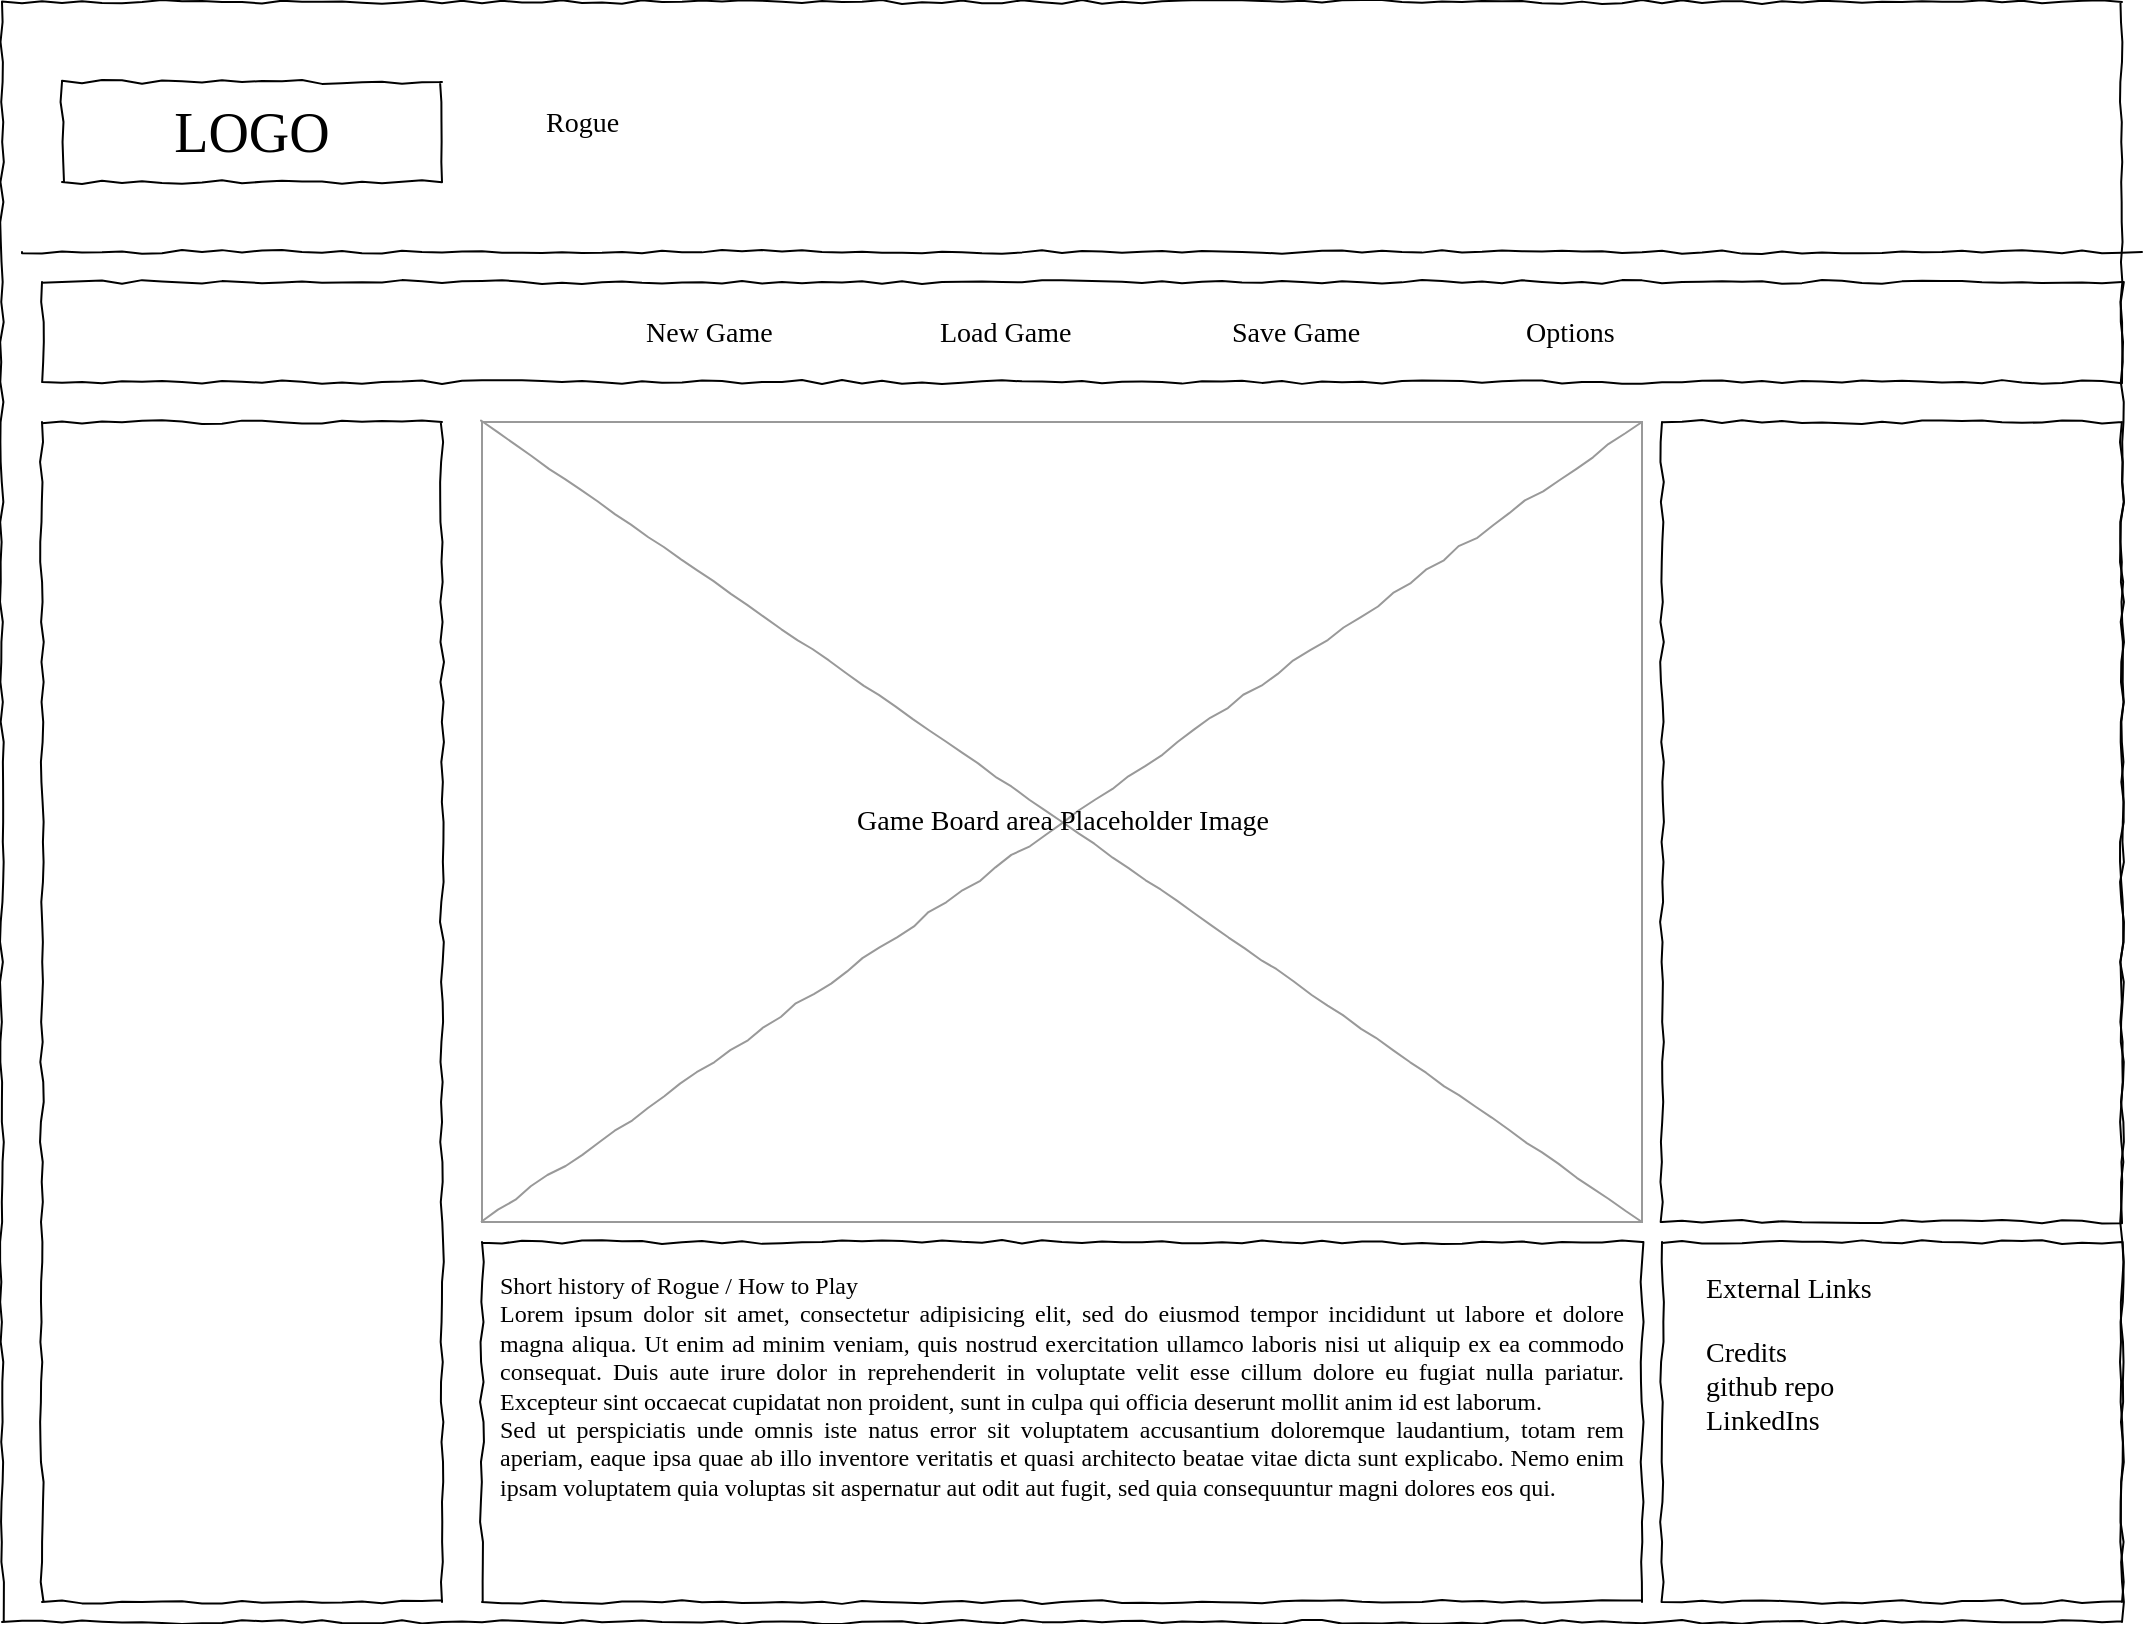 <mxfile version="20.5.1" type="github" pages="5">
  <diagram name="Starting Page" id="03018318-947c-dd8e-b7a3-06fadd420f32">
    <mxGraphModel dx="1421" dy="1001" grid="1" gridSize="10" guides="1" tooltips="1" connect="1" arrows="1" fold="1" page="1" pageScale="1" pageWidth="1100" pageHeight="850" background="none" math="0" shadow="0">
      <root>
        <mxCell id="0" />
        <mxCell id="1" parent="0" />
        <mxCell id="677b7b8949515195-1" value="" style="whiteSpace=wrap;html=1;rounded=0;shadow=0;labelBackgroundColor=none;strokeColor=#000000;strokeWidth=1;fillColor=none;fontFamily=Verdana;fontSize=12;fontColor=#000000;align=center;comic=1;" parent="1" vertex="1">
          <mxGeometry x="10" y="20" width="1060" height="810" as="geometry" />
        </mxCell>
        <mxCell id="677b7b8949515195-2" value="LOGO" style="whiteSpace=wrap;html=1;rounded=0;shadow=0;labelBackgroundColor=none;strokeWidth=1;fontFamily=Verdana;fontSize=28;align=center;comic=1;" parent="1" vertex="1">
          <mxGeometry x="40" y="60" width="190" height="50" as="geometry" />
        </mxCell>
        <mxCell id="677b7b8949515195-8" value="" style="whiteSpace=wrap;html=1;rounded=0;shadow=0;labelBackgroundColor=none;strokeWidth=1;fillColor=none;fontFamily=Verdana;fontSize=12;align=center;comic=1;" parent="1" vertex="1">
          <mxGeometry x="30" y="230" width="200" height="590" as="geometry" />
        </mxCell>
        <mxCell id="677b7b8949515195-9" value="" style="line;strokeWidth=1;html=1;rounded=0;shadow=0;labelBackgroundColor=none;fillColor=none;fontFamily=Verdana;fontSize=14;fontColor=#000000;align=center;comic=1;" parent="1" vertex="1">
          <mxGeometry x="20" y="140" width="1060" height="10" as="geometry" />
        </mxCell>
        <mxCell id="677b7b8949515195-10" value="" style="whiteSpace=wrap;html=1;rounded=0;shadow=0;labelBackgroundColor=none;strokeWidth=1;fillColor=none;fontFamily=Verdana;fontSize=12;align=center;comic=1;" parent="1" vertex="1">
          <mxGeometry x="30" y="160" width="1040" height="50" as="geometry" />
        </mxCell>
        <mxCell id="677b7b8949515195-11" value="New Game" style="text;html=1;points=[];align=left;verticalAlign=top;spacingTop=-4;fontSize=14;fontFamily=Verdana" parent="1" vertex="1">
          <mxGeometry x="330" y="175" width="60" height="20" as="geometry" />
        </mxCell>
        <mxCell id="677b7b8949515195-12" value="Load Game" style="text;html=1;points=[];align=left;verticalAlign=top;spacingTop=-4;fontSize=14;fontFamily=Verdana" parent="1" vertex="1">
          <mxGeometry x="477" y="175" width="60" height="20" as="geometry" />
        </mxCell>
        <mxCell id="677b7b8949515195-13" value="Save Game" style="text;html=1;points=[];align=left;verticalAlign=top;spacingTop=-4;fontSize=14;fontFamily=Verdana" parent="1" vertex="1">
          <mxGeometry x="623" y="175" width="60" height="20" as="geometry" />
        </mxCell>
        <mxCell id="677b7b8949515195-14" value="Options" style="text;html=1;points=[];align=left;verticalAlign=top;spacingTop=-4;fontSize=14;fontFamily=Verdana" parent="1" vertex="1">
          <mxGeometry x="770" y="175" width="60" height="20" as="geometry" />
        </mxCell>
        <mxCell id="677b7b8949515195-15" value="&lt;div style=&quot;text-align: justify&quot;&gt;&lt;span&gt;Short history of Rogue / How to Play&lt;br&gt;Lorem ipsum dolor sit amet, consectetur adipisicing elit, sed do eiusmod tempor incididunt ut labore et dolore magna aliqua. Ut enim ad minim veniam, quis nostrud exercitation ullamco laboris nisi ut aliquip ex ea commodo consequat. Duis aute irure dolor in reprehenderit in voluptate velit esse cillum dolore eu fugiat nulla pariatur. Excepteur sint occaecat cupidatat non proident, sunt in culpa qui officia deserunt mollit anim id est laborum.&lt;/span&gt;&lt;/div&gt;&lt;div style=&quot;text-align: justify&quot;&gt;&lt;span&gt;Sed ut perspiciatis unde omnis iste natus error sit voluptatem accusantium doloremque laudantium, totam rem aperiam, eaque ipsa quae ab illo inventore veritatis et quasi architecto beatae vitae dicta sunt explicabo. Nemo enim ipsam voluptatem quia voluptas sit aspernatur aut odit aut fugit, sed quia consequuntur magni dolores eos qui.&lt;br&gt;&lt;/span&gt;&lt;/div&gt;" style="whiteSpace=wrap;html=1;rounded=0;shadow=0;labelBackgroundColor=none;strokeWidth=1;fillColor=none;fontFamily=Verdana;fontSize=12;align=center;verticalAlign=top;spacing=10;comic=1;" parent="1" vertex="1">
          <mxGeometry x="250" y="640" width="580" height="180" as="geometry" />
        </mxCell>
        <mxCell id="677b7b8949515195-16" value="Game Board area Placeholder Image" style="verticalLabelPosition=middle;shadow=0;dashed=0;align=center;html=1;verticalAlign=middle;strokeWidth=1;shape=mxgraph.mockup.graphics.simpleIcon;strokeColor=#999999;rounded=0;labelBackgroundColor=none;fontFamily=Verdana;fontSize=14;fontColor=#000000;comic=1;labelPosition=center;" parent="1" vertex="1">
          <mxGeometry x="250" y="230" width="580" height="400" as="geometry" />
        </mxCell>
        <mxCell id="677b7b8949515195-25" value="" style="whiteSpace=wrap;html=1;rounded=0;shadow=0;labelBackgroundColor=none;strokeWidth=1;fillColor=none;fontFamily=Verdana;fontSize=12;align=center;comic=1;" parent="1" vertex="1">
          <mxGeometry x="840" y="230" width="230" height="400" as="geometry" />
        </mxCell>
        <mxCell id="677b7b8949515195-26" value="" style="whiteSpace=wrap;html=1;rounded=0;shadow=0;labelBackgroundColor=none;strokeWidth=1;fillColor=none;fontFamily=Verdana;fontSize=12;align=center;comic=1;" parent="1" vertex="1">
          <mxGeometry x="840" y="640" width="230" height="180" as="geometry" />
        </mxCell>
        <mxCell id="677b7b8949515195-42" value="External Links" style="text;html=1;points=[];align=left;verticalAlign=top;spacingTop=-4;fontSize=14;fontFamily=Verdana" parent="1" vertex="1">
          <mxGeometry x="860" y="653" width="170" height="20" as="geometry" />
        </mxCell>
        <mxCell id="MtA1x5U0qlpor4KUaxFX-1" value="Rogue" style="text;html=1;points=[];align=left;verticalAlign=top;spacingTop=-4;fontSize=14;fontFamily=Verdana" vertex="1" parent="1">
          <mxGeometry x="280" y="70" width="100" height="30" as="geometry" />
        </mxCell>
        <mxCell id="u73gUDPw2i6b_FhPV3wI-1" value="Credits&lt;br&gt;&lt;div&gt;github repo&lt;/div&gt;&lt;div&gt;LinkedIns&lt;br&gt;&lt;/div&gt;" style="text;html=1;points=[];align=left;verticalAlign=top;spacingTop=-4;fontSize=14;fontFamily=Verdana" vertex="1" parent="1">
          <mxGeometry x="860" y="685" width="170" height="90" as="geometry" />
        </mxCell>
      </root>
    </mxGraphModel>
  </diagram>
  <diagram id="8gcqsWrhAlYrHcI_aeLw" name="During Play">
    <mxGraphModel dx="1421" dy="1001" grid="1" gridSize="10" guides="1" tooltips="1" connect="1" arrows="1" fold="1" page="1" pageScale="1" pageWidth="850" pageHeight="1100" math="0" shadow="0">
      <root>
        <mxCell id="0" />
        <mxCell id="1" parent="0" />
        <mxCell id="bI1N6Jz-fYEOYebAlLPC-1" value="" style="whiteSpace=wrap;html=1;rounded=0;shadow=0;labelBackgroundColor=none;strokeColor=#000000;strokeWidth=1;fillColor=none;fontFamily=Verdana;fontSize=12;fontColor=#000000;align=center;comic=1;" vertex="1" parent="1">
          <mxGeometry x="20" y="20" width="1060" height="810" as="geometry" />
        </mxCell>
        <mxCell id="bI1N6Jz-fYEOYebAlLPC-2" value="LOGO" style="whiteSpace=wrap;html=1;rounded=0;shadow=0;labelBackgroundColor=none;strokeWidth=1;fontFamily=Verdana;fontSize=28;align=center;comic=1;" vertex="1" parent="1">
          <mxGeometry x="40" y="60" width="190" height="50" as="geometry" />
        </mxCell>
        <mxCell id="bI1N6Jz-fYEOYebAlLPC-7" value="" style="whiteSpace=wrap;html=1;rounded=0;shadow=0;labelBackgroundColor=none;strokeWidth=1;fillColor=none;fontFamily=Verdana;fontSize=12;align=center;comic=1;" vertex="1" parent="1">
          <mxGeometry x="30" y="230" width="200" height="590" as="geometry" />
        </mxCell>
        <mxCell id="bI1N6Jz-fYEOYebAlLPC-8" value="" style="line;strokeWidth=1;html=1;rounded=0;shadow=0;labelBackgroundColor=none;fillColor=none;fontFamily=Verdana;fontSize=14;fontColor=#000000;align=center;comic=1;" vertex="1" parent="1">
          <mxGeometry x="20" y="140" width="1060" height="10" as="geometry" />
        </mxCell>
        <mxCell id="bI1N6Jz-fYEOYebAlLPC-9" value="" style="whiteSpace=wrap;html=1;rounded=0;shadow=0;labelBackgroundColor=none;strokeWidth=1;fillColor=none;fontFamily=Verdana;fontSize=12;align=center;comic=1;" vertex="1" parent="1">
          <mxGeometry x="30" y="160" width="1040" height="50" as="geometry" />
        </mxCell>
        <mxCell id="bI1N6Jz-fYEOYebAlLPC-14" value="History of game actions" style="whiteSpace=wrap;html=1;rounded=0;shadow=0;labelBackgroundColor=none;strokeWidth=1;fillColor=none;fontFamily=Verdana;fontSize=12;align=center;verticalAlign=top;spacing=10;comic=1;" vertex="1" parent="1">
          <mxGeometry x="250" y="640" width="580" height="180" as="geometry" />
        </mxCell>
        <mxCell id="bI1N6Jz-fYEOYebAlLPC-15" value="Game Board Area" style="verticalLabelPosition=middle;shadow=0;dashed=0;align=center;html=1;verticalAlign=middle;strokeWidth=1;shape=mxgraph.mockup.graphics.simpleIcon;strokeColor=#999999;rounded=0;labelBackgroundColor=none;fontFamily=Verdana;fontSize=14;fontColor=#000000;comic=1;labelPosition=center;" vertex="1" parent="1">
          <mxGeometry x="250" y="230" width="580" height="400" as="geometry" />
        </mxCell>
        <mxCell id="bI1N6Jz-fYEOYebAlLPC-16" value="" style="whiteSpace=wrap;html=1;rounded=0;shadow=0;labelBackgroundColor=none;strokeWidth=1;fillColor=none;fontFamily=Verdana;fontSize=12;align=center;comic=1;" vertex="1" parent="1">
          <mxGeometry x="840" y="230" width="230" height="400" as="geometry" />
        </mxCell>
        <mxCell id="bI1N6Jz-fYEOYebAlLPC-17" value="" style="whiteSpace=wrap;html=1;rounded=0;shadow=0;labelBackgroundColor=none;strokeWidth=1;fillColor=none;fontFamily=Verdana;fontSize=12;align=center;comic=1;" vertex="1" parent="1">
          <mxGeometry x="840" y="640" width="230" height="180" as="geometry" />
        </mxCell>
        <mxCell id="bI1N6Jz-fYEOYebAlLPC-18" value="Inventory (if we get that far)" style="text;html=1;points=[];align=left;verticalAlign=top;spacingTop=-4;fontSize=14;fontFamily=Verdana" vertex="1" parent="1">
          <mxGeometry x="40" y="250" width="170" height="20" as="geometry" />
        </mxCell>
        <mxCell id="bI1N6Jz-fYEOYebAlLPC-33" value="External Links" style="text;html=1;points=[];align=left;verticalAlign=top;spacingTop=-4;fontSize=14;fontFamily=Verdana" vertex="1" parent="1">
          <mxGeometry x="860" y="653" width="170" height="20" as="geometry" />
        </mxCell>
        <mxCell id="bI1N6Jz-fYEOYebAlLPC-39" value="How to play" style="text;html=1;points=[];align=left;verticalAlign=top;spacingTop=-4;fontSize=14;fontFamily=Verdana" vertex="1" parent="1">
          <mxGeometry x="850" y="260" width="170" height="20" as="geometry" />
        </mxCell>
        <mxCell id="bI1N6Jz-fYEOYebAlLPC-40" value="Rogue" style="text;html=1;points=[];align=left;verticalAlign=top;spacingTop=-4;fontSize=14;fontFamily=Verdana" vertex="1" parent="1">
          <mxGeometry x="280" y="70" width="100" height="30" as="geometry" />
        </mxCell>
        <mxCell id="3tMZWmD8n9W2RvVIri14-1" value="Credits&lt;br&gt;&lt;div&gt;github repo&lt;/div&gt;&lt;div&gt;LinkedIns&lt;br&gt;&lt;/div&gt;" style="text;html=1;points=[];align=left;verticalAlign=top;spacingTop=-4;fontSize=14;fontFamily=Verdana" vertex="1" parent="1">
          <mxGeometry x="860" y="685" width="170" height="90" as="geometry" />
        </mxCell>
        <mxCell id="wJ0HoBK-MpjGunqqP_aH-1" value="New Game" style="text;html=1;points=[];align=left;verticalAlign=top;spacingTop=-4;fontSize=14;fontFamily=Verdana;fillColor=#d5e8d4;strokeColor=#82b366;" vertex="1" parent="1">
          <mxGeometry x="330" y="175" width="60" height="20" as="geometry" />
        </mxCell>
        <mxCell id="wJ0HoBK-MpjGunqqP_aH-2" value="Load Game" style="text;html=1;points=[];align=left;verticalAlign=top;spacingTop=-4;fontSize=14;fontFamily=Verdana" vertex="1" parent="1">
          <mxGeometry x="477" y="175" width="60" height="20" as="geometry" />
        </mxCell>
        <mxCell id="wJ0HoBK-MpjGunqqP_aH-3" value="Save Game" style="text;html=1;points=[];align=left;verticalAlign=top;spacingTop=-4;fontSize=14;fontFamily=Verdana" vertex="1" parent="1">
          <mxGeometry x="623" y="175" width="60" height="20" as="geometry" />
        </mxCell>
        <mxCell id="wJ0HoBK-MpjGunqqP_aH-4" value="Options" style="text;html=1;points=[];align=left;verticalAlign=top;spacingTop=-4;fontSize=14;fontFamily=Verdana" vertex="1" parent="1">
          <mxGeometry x="770" y="175" width="60" height="20" as="geometry" />
        </mxCell>
      </root>
    </mxGraphModel>
  </diagram>
  <diagram name="Options" id="_dfubeYZmg95CYRQrs_m">
    <mxGraphModel dx="1421" dy="1001" grid="1" gridSize="10" guides="1" tooltips="1" connect="1" arrows="1" fold="1" page="1" pageScale="1" pageWidth="850" pageHeight="1100" math="0" shadow="0">
      <root>
        <mxCell id="i5ganBNxl7puiaIQph1v-0" />
        <mxCell id="i5ganBNxl7puiaIQph1v-1" parent="i5ganBNxl7puiaIQph1v-0" />
        <mxCell id="i5ganBNxl7puiaIQph1v-2" value="" style="whiteSpace=wrap;html=1;rounded=0;shadow=0;labelBackgroundColor=none;strokeColor=#000000;strokeWidth=1;fillColor=none;fontFamily=Verdana;fontSize=12;fontColor=#000000;align=center;comic=1;" vertex="1" parent="i5ganBNxl7puiaIQph1v-1">
          <mxGeometry x="20" y="20" width="1060" height="810" as="geometry" />
        </mxCell>
        <mxCell id="i5ganBNxl7puiaIQph1v-3" value="LOGO" style="whiteSpace=wrap;html=1;rounded=0;shadow=0;labelBackgroundColor=none;strokeWidth=1;fontFamily=Verdana;fontSize=28;align=center;comic=1;" vertex="1" parent="i5ganBNxl7puiaIQph1v-1">
          <mxGeometry x="40" y="60" width="190" height="50" as="geometry" />
        </mxCell>
        <mxCell id="i5ganBNxl7puiaIQph1v-4" value="" style="whiteSpace=wrap;html=1;rounded=0;shadow=0;labelBackgroundColor=none;strokeWidth=1;fillColor=none;fontFamily=Verdana;fontSize=12;align=center;comic=1;" vertex="1" parent="i5ganBNxl7puiaIQph1v-1">
          <mxGeometry x="30" y="230" width="200" height="590" as="geometry" />
        </mxCell>
        <mxCell id="i5ganBNxl7puiaIQph1v-5" value="" style="line;strokeWidth=1;html=1;rounded=0;shadow=0;labelBackgroundColor=none;fillColor=none;fontFamily=Verdana;fontSize=14;fontColor=#000000;align=center;comic=1;" vertex="1" parent="i5ganBNxl7puiaIQph1v-1">
          <mxGeometry x="20" y="140" width="1060" height="10" as="geometry" />
        </mxCell>
        <mxCell id="i5ganBNxl7puiaIQph1v-6" value="" style="whiteSpace=wrap;html=1;rounded=0;shadow=0;labelBackgroundColor=none;strokeWidth=1;fillColor=none;fontFamily=Verdana;fontSize=12;align=center;comic=1;" vertex="1" parent="i5ganBNxl7puiaIQph1v-1">
          <mxGeometry x="30" y="160" width="1040" height="50" as="geometry" />
        </mxCell>
        <mxCell id="i5ganBNxl7puiaIQph1v-7" value="History of game actions" style="whiteSpace=wrap;html=1;rounded=0;shadow=0;labelBackgroundColor=none;strokeWidth=1;fillColor=none;fontFamily=Verdana;fontSize=12;align=center;verticalAlign=top;spacing=10;comic=1;" vertex="1" parent="i5ganBNxl7puiaIQph1v-1">
          <mxGeometry x="250" y="640" width="580" height="180" as="geometry" />
        </mxCell>
        <mxCell id="i5ganBNxl7puiaIQph1v-8" value="&lt;div&gt;Entity count&lt;br&gt;&lt;/div&gt;&lt;div&gt;Checkboxes for bones files&lt;/div&gt;&lt;div&gt;&lt;br&gt;&lt;/div&gt;&lt;div&gt;set custom emoji&lt;br&gt;&lt;/div&gt;" style="verticalLabelPosition=middle;shadow=0;dashed=0;align=center;html=1;verticalAlign=middle;strokeWidth=1;shape=mxgraph.mockup.graphics.simpleIcon;strokeColor=#999999;rounded=0;labelBackgroundColor=none;fontFamily=Verdana;fontSize=14;fontColor=#000000;comic=1;labelPosition=center;" vertex="1" parent="i5ganBNxl7puiaIQph1v-1">
          <mxGeometry x="250" y="230" width="580" height="400" as="geometry" />
        </mxCell>
        <mxCell id="i5ganBNxl7puiaIQph1v-9" value="" style="whiteSpace=wrap;html=1;rounded=0;shadow=0;labelBackgroundColor=none;strokeWidth=1;fillColor=none;fontFamily=Verdana;fontSize=12;align=center;comic=1;" vertex="1" parent="i5ganBNxl7puiaIQph1v-1">
          <mxGeometry x="840" y="230" width="230" height="400" as="geometry" />
        </mxCell>
        <mxCell id="i5ganBNxl7puiaIQph1v-10" value="" style="whiteSpace=wrap;html=1;rounded=0;shadow=0;labelBackgroundColor=none;strokeWidth=1;fillColor=none;fontFamily=Verdana;fontSize=12;align=center;comic=1;" vertex="1" parent="i5ganBNxl7puiaIQph1v-1">
          <mxGeometry x="840" y="640" width="230" height="180" as="geometry" />
        </mxCell>
        <mxCell id="i5ganBNxl7puiaIQph1v-11" value="Inventory (if we get that far)" style="text;html=1;points=[];align=left;verticalAlign=top;spacingTop=-4;fontSize=14;fontFamily=Verdana" vertex="1" parent="i5ganBNxl7puiaIQph1v-1">
          <mxGeometry x="40" y="250" width="170" height="20" as="geometry" />
        </mxCell>
        <mxCell id="i5ganBNxl7puiaIQph1v-12" value="External Links" style="text;html=1;points=[];align=left;verticalAlign=top;spacingTop=-4;fontSize=14;fontFamily=Verdana" vertex="1" parent="i5ganBNxl7puiaIQph1v-1">
          <mxGeometry x="860" y="653" width="170" height="20" as="geometry" />
        </mxCell>
        <mxCell id="i5ganBNxl7puiaIQph1v-13" value="How to play" style="text;html=1;points=[];align=left;verticalAlign=top;spacingTop=-4;fontSize=14;fontFamily=Verdana" vertex="1" parent="i5ganBNxl7puiaIQph1v-1">
          <mxGeometry x="850" y="260" width="170" height="20" as="geometry" />
        </mxCell>
        <mxCell id="i5ganBNxl7puiaIQph1v-14" value="Rogue" style="text;html=1;points=[];align=left;verticalAlign=top;spacingTop=-4;fontSize=14;fontFamily=Verdana" vertex="1" parent="i5ganBNxl7puiaIQph1v-1">
          <mxGeometry x="280" y="70" width="100" height="30" as="geometry" />
        </mxCell>
        <mxCell id="i5ganBNxl7puiaIQph1v-15" value="Credits&lt;br&gt;&lt;div&gt;github repo&lt;/div&gt;&lt;div&gt;LinkedIns&lt;br&gt;&lt;/div&gt;" style="text;html=1;points=[];align=left;verticalAlign=top;spacingTop=-4;fontSize=14;fontFamily=Verdana" vertex="1" parent="i5ganBNxl7puiaIQph1v-1">
          <mxGeometry x="860" y="685" width="170" height="90" as="geometry" />
        </mxCell>
        <mxCell id="i5ganBNxl7puiaIQph1v-16" value="New Game" style="text;html=1;points=[];align=left;verticalAlign=top;spacingTop=-4;fontSize=14;fontFamily=Verdana" vertex="1" parent="i5ganBNxl7puiaIQph1v-1">
          <mxGeometry x="330" y="175" width="60" height="20" as="geometry" />
        </mxCell>
        <mxCell id="i5ganBNxl7puiaIQph1v-17" value="Load Game" style="text;html=1;points=[];align=left;verticalAlign=top;spacingTop=-4;fontSize=14;fontFamily=Verdana" vertex="1" parent="i5ganBNxl7puiaIQph1v-1">
          <mxGeometry x="477" y="175" width="60" height="20" as="geometry" />
        </mxCell>
        <mxCell id="i5ganBNxl7puiaIQph1v-18" value="Save Game" style="text;html=1;points=[];align=left;verticalAlign=top;spacingTop=-4;fontSize=14;fontFamily=Verdana" vertex="1" parent="i5ganBNxl7puiaIQph1v-1">
          <mxGeometry x="623" y="175" width="60" height="20" as="geometry" />
        </mxCell>
        <mxCell id="i5ganBNxl7puiaIQph1v-19" value="Options" style="text;html=1;points=[];align=left;verticalAlign=top;spacingTop=-4;fontSize=14;fontFamily=Verdana;fillColor=#d5e8d4;strokeColor=#82b366;" vertex="1" parent="i5ganBNxl7puiaIQph1v-1">
          <mxGeometry x="770" y="175" width="60" height="20" as="geometry" />
        </mxCell>
      </root>
    </mxGraphModel>
  </diagram>
  <diagram name="Save Game" id="bJ3EfH7VleJjNvOEZ6rp">
    <mxGraphModel dx="1421" dy="1001" grid="1" gridSize="10" guides="1" tooltips="1" connect="1" arrows="1" fold="1" page="1" pageScale="1" pageWidth="850" pageHeight="1100" math="0" shadow="0">
      <root>
        <mxCell id="1cClHrK3Kd9biMGtf6Ir-0" />
        <mxCell id="1cClHrK3Kd9biMGtf6Ir-1" parent="1cClHrK3Kd9biMGtf6Ir-0" />
        <mxCell id="1cClHrK3Kd9biMGtf6Ir-2" value="" style="whiteSpace=wrap;html=1;rounded=0;shadow=0;labelBackgroundColor=none;strokeColor=#000000;strokeWidth=1;fillColor=none;fontFamily=Verdana;fontSize=12;fontColor=#000000;align=center;comic=1;" vertex="1" parent="1cClHrK3Kd9biMGtf6Ir-1">
          <mxGeometry x="20" y="20" width="1060" height="810" as="geometry" />
        </mxCell>
        <mxCell id="1cClHrK3Kd9biMGtf6Ir-3" value="LOGO" style="whiteSpace=wrap;html=1;rounded=0;shadow=0;labelBackgroundColor=none;strokeWidth=1;fontFamily=Verdana;fontSize=28;align=center;comic=1;" vertex="1" parent="1cClHrK3Kd9biMGtf6Ir-1">
          <mxGeometry x="40" y="60" width="190" height="50" as="geometry" />
        </mxCell>
        <mxCell id="1cClHrK3Kd9biMGtf6Ir-4" value="" style="whiteSpace=wrap;html=1;rounded=0;shadow=0;labelBackgroundColor=none;strokeWidth=1;fillColor=none;fontFamily=Verdana;fontSize=12;align=center;comic=1;" vertex="1" parent="1cClHrK3Kd9biMGtf6Ir-1">
          <mxGeometry x="30" y="230" width="200" height="590" as="geometry" />
        </mxCell>
        <mxCell id="1cClHrK3Kd9biMGtf6Ir-5" value="" style="line;strokeWidth=1;html=1;rounded=0;shadow=0;labelBackgroundColor=none;fillColor=none;fontFamily=Verdana;fontSize=14;fontColor=#000000;align=center;comic=1;" vertex="1" parent="1cClHrK3Kd9biMGtf6Ir-1">
          <mxGeometry x="20" y="140" width="1060" height="10" as="geometry" />
        </mxCell>
        <mxCell id="1cClHrK3Kd9biMGtf6Ir-6" value="" style="whiteSpace=wrap;html=1;rounded=0;shadow=0;labelBackgroundColor=none;strokeWidth=1;fillColor=none;fontFamily=Verdana;fontSize=12;align=center;comic=1;" vertex="1" parent="1cClHrK3Kd9biMGtf6Ir-1">
          <mxGeometry x="30" y="160" width="1040" height="50" as="geometry" />
        </mxCell>
        <mxCell id="1cClHrK3Kd9biMGtf6Ir-7" value="History of game actions" style="whiteSpace=wrap;html=1;rounded=0;shadow=0;labelBackgroundColor=none;strokeWidth=1;fillColor=none;fontFamily=Verdana;fontSize=12;align=center;verticalAlign=top;spacing=10;comic=1;" vertex="1" parent="1cClHrK3Kd9biMGtf6Ir-1">
          <mxGeometry x="250" y="640" width="580" height="180" as="geometry" />
        </mxCell>
        <mxCell id="1cClHrK3Kd9biMGtf6Ir-8" value="feedback that the game is saved" style="verticalLabelPosition=middle;shadow=0;dashed=0;align=center;html=1;verticalAlign=middle;strokeWidth=1;shape=mxgraph.mockup.graphics.simpleIcon;strokeColor=#999999;rounded=0;labelBackgroundColor=none;fontFamily=Verdana;fontSize=14;fontColor=#000000;comic=1;labelPosition=center;" vertex="1" parent="1cClHrK3Kd9biMGtf6Ir-1">
          <mxGeometry x="250" y="230" width="580" height="400" as="geometry" />
        </mxCell>
        <mxCell id="1cClHrK3Kd9biMGtf6Ir-9" value="" style="whiteSpace=wrap;html=1;rounded=0;shadow=0;labelBackgroundColor=none;strokeWidth=1;fillColor=none;fontFamily=Verdana;fontSize=12;align=center;comic=1;" vertex="1" parent="1cClHrK3Kd9biMGtf6Ir-1">
          <mxGeometry x="840" y="230" width="230" height="400" as="geometry" />
        </mxCell>
        <mxCell id="1cClHrK3Kd9biMGtf6Ir-10" value="" style="whiteSpace=wrap;html=1;rounded=0;shadow=0;labelBackgroundColor=none;strokeWidth=1;fillColor=none;fontFamily=Verdana;fontSize=12;align=center;comic=1;" vertex="1" parent="1cClHrK3Kd9biMGtf6Ir-1">
          <mxGeometry x="840" y="640" width="230" height="180" as="geometry" />
        </mxCell>
        <mxCell id="1cClHrK3Kd9biMGtf6Ir-11" value="Inventory (if we get that far)" style="text;html=1;points=[];align=left;verticalAlign=top;spacingTop=-4;fontSize=14;fontFamily=Verdana" vertex="1" parent="1cClHrK3Kd9biMGtf6Ir-1">
          <mxGeometry x="40" y="250" width="170" height="20" as="geometry" />
        </mxCell>
        <mxCell id="1cClHrK3Kd9biMGtf6Ir-12" value="External Links" style="text;html=1;points=[];align=left;verticalAlign=top;spacingTop=-4;fontSize=14;fontFamily=Verdana" vertex="1" parent="1cClHrK3Kd9biMGtf6Ir-1">
          <mxGeometry x="860" y="653" width="170" height="20" as="geometry" />
        </mxCell>
        <mxCell id="1cClHrK3Kd9biMGtf6Ir-13" value="How to play" style="text;html=1;points=[];align=left;verticalAlign=top;spacingTop=-4;fontSize=14;fontFamily=Verdana" vertex="1" parent="1cClHrK3Kd9biMGtf6Ir-1">
          <mxGeometry x="850" y="260" width="170" height="20" as="geometry" />
        </mxCell>
        <mxCell id="1cClHrK3Kd9biMGtf6Ir-14" value="Rogue" style="text;html=1;points=[];align=left;verticalAlign=top;spacingTop=-4;fontSize=14;fontFamily=Verdana" vertex="1" parent="1cClHrK3Kd9biMGtf6Ir-1">
          <mxGeometry x="280" y="70" width="100" height="30" as="geometry" />
        </mxCell>
        <mxCell id="1cClHrK3Kd9biMGtf6Ir-15" value="Credits&lt;br&gt;&lt;div&gt;github repo&lt;/div&gt;&lt;div&gt;LinkedIns&lt;br&gt;&lt;/div&gt;" style="text;html=1;points=[];align=left;verticalAlign=top;spacingTop=-4;fontSize=14;fontFamily=Verdana" vertex="1" parent="1cClHrK3Kd9biMGtf6Ir-1">
          <mxGeometry x="860" y="685" width="170" height="90" as="geometry" />
        </mxCell>
        <mxCell id="1cClHrK3Kd9biMGtf6Ir-16" value="New Game" style="text;html=1;points=[];align=left;verticalAlign=top;spacingTop=-4;fontSize=14;fontFamily=Verdana" vertex="1" parent="1cClHrK3Kd9biMGtf6Ir-1">
          <mxGeometry x="330" y="175" width="60" height="20" as="geometry" />
        </mxCell>
        <mxCell id="1cClHrK3Kd9biMGtf6Ir-17" value="Load Game" style="text;html=1;points=[];align=left;verticalAlign=top;spacingTop=-4;fontSize=14;fontFamily=Verdana" vertex="1" parent="1cClHrK3Kd9biMGtf6Ir-1">
          <mxGeometry x="477" y="175" width="60" height="20" as="geometry" />
        </mxCell>
        <mxCell id="1cClHrK3Kd9biMGtf6Ir-18" value="Save Game" style="text;html=1;points=[];align=left;verticalAlign=top;spacingTop=-4;fontSize=14;fontFamily=Verdana;fillColor=#d5e8d4;strokeColor=#82b366;" vertex="1" parent="1cClHrK3Kd9biMGtf6Ir-1">
          <mxGeometry x="623" y="175" width="60" height="20" as="geometry" />
        </mxCell>
        <mxCell id="1cClHrK3Kd9biMGtf6Ir-19" value="Options" style="text;html=1;points=[];align=left;verticalAlign=top;spacingTop=-4;fontSize=14;fontFamily=Verdana" vertex="1" parent="1cClHrK3Kd9biMGtf6Ir-1">
          <mxGeometry x="770" y="175" width="60" height="20" as="geometry" />
        </mxCell>
      </root>
    </mxGraphModel>
  </diagram>
  <diagram name="Load Game" id="72-gwtNT-dHhc7MaiIMS">
    <mxGraphModel dx="1421" dy="1001" grid="1" gridSize="10" guides="1" tooltips="1" connect="1" arrows="1" fold="1" page="1" pageScale="1" pageWidth="850" pageHeight="1100" math="0" shadow="0">
      <root>
        <mxCell id="r1zOQ3qdiibTc4OcZ8Vc-0" />
        <mxCell id="r1zOQ3qdiibTc4OcZ8Vc-1" parent="r1zOQ3qdiibTc4OcZ8Vc-0" />
        <mxCell id="r1zOQ3qdiibTc4OcZ8Vc-2" value="" style="whiteSpace=wrap;html=1;rounded=0;shadow=0;labelBackgroundColor=none;strokeColor=#000000;strokeWidth=1;fillColor=none;fontFamily=Verdana;fontSize=12;fontColor=#000000;align=center;comic=1;" vertex="1" parent="r1zOQ3qdiibTc4OcZ8Vc-1">
          <mxGeometry x="20" y="20" width="1060" height="810" as="geometry" />
        </mxCell>
        <mxCell id="r1zOQ3qdiibTc4OcZ8Vc-3" value="LOGO" style="whiteSpace=wrap;html=1;rounded=0;shadow=0;labelBackgroundColor=none;strokeWidth=1;fontFamily=Verdana;fontSize=28;align=center;comic=1;" vertex="1" parent="r1zOQ3qdiibTc4OcZ8Vc-1">
          <mxGeometry x="40" y="60" width="190" height="50" as="geometry" />
        </mxCell>
        <mxCell id="r1zOQ3qdiibTc4OcZ8Vc-4" value="" style="whiteSpace=wrap;html=1;rounded=0;shadow=0;labelBackgroundColor=none;strokeWidth=1;fillColor=none;fontFamily=Verdana;fontSize=12;align=center;comic=1;" vertex="1" parent="r1zOQ3qdiibTc4OcZ8Vc-1">
          <mxGeometry x="30" y="230" width="200" height="590" as="geometry" />
        </mxCell>
        <mxCell id="r1zOQ3qdiibTc4OcZ8Vc-5" value="" style="line;strokeWidth=1;html=1;rounded=0;shadow=0;labelBackgroundColor=none;fillColor=none;fontFamily=Verdana;fontSize=14;fontColor=#000000;align=center;comic=1;" vertex="1" parent="r1zOQ3qdiibTc4OcZ8Vc-1">
          <mxGeometry x="20" y="140" width="1060" height="10" as="geometry" />
        </mxCell>
        <mxCell id="r1zOQ3qdiibTc4OcZ8Vc-6" value="" style="whiteSpace=wrap;html=1;rounded=0;shadow=0;labelBackgroundColor=none;strokeWidth=1;fillColor=none;fontFamily=Verdana;fontSize=12;align=center;comic=1;" vertex="1" parent="r1zOQ3qdiibTc4OcZ8Vc-1">
          <mxGeometry x="30" y="160" width="1040" height="50" as="geometry" />
        </mxCell>
        <mxCell id="r1zOQ3qdiibTc4OcZ8Vc-7" value="History of game actions" style="whiteSpace=wrap;html=1;rounded=0;shadow=0;labelBackgroundColor=none;strokeWidth=1;fillColor=none;fontFamily=Verdana;fontSize=12;align=center;verticalAlign=top;spacing=10;comic=1;" vertex="1" parent="r1zOQ3qdiibTc4OcZ8Vc-1">
          <mxGeometry x="250" y="640" width="580" height="180" as="geometry" />
        </mxCell>
        <mxCell id="r1zOQ3qdiibTc4OcZ8Vc-8" value="List of saved games to pick from" style="verticalLabelPosition=middle;shadow=0;dashed=0;align=center;html=1;verticalAlign=middle;strokeWidth=1;shape=mxgraph.mockup.graphics.simpleIcon;strokeColor=#999999;rounded=0;labelBackgroundColor=none;fontFamily=Verdana;fontSize=14;fontColor=#000000;comic=1;labelPosition=center;" vertex="1" parent="r1zOQ3qdiibTc4OcZ8Vc-1">
          <mxGeometry x="250" y="230" width="580" height="400" as="geometry" />
        </mxCell>
        <mxCell id="r1zOQ3qdiibTc4OcZ8Vc-9" value="" style="whiteSpace=wrap;html=1;rounded=0;shadow=0;labelBackgroundColor=none;strokeWidth=1;fillColor=none;fontFamily=Verdana;fontSize=12;align=center;comic=1;" vertex="1" parent="r1zOQ3qdiibTc4OcZ8Vc-1">
          <mxGeometry x="840" y="230" width="230" height="400" as="geometry" />
        </mxCell>
        <mxCell id="r1zOQ3qdiibTc4OcZ8Vc-10" value="" style="whiteSpace=wrap;html=1;rounded=0;shadow=0;labelBackgroundColor=none;strokeWidth=1;fillColor=none;fontFamily=Verdana;fontSize=12;align=center;comic=1;" vertex="1" parent="r1zOQ3qdiibTc4OcZ8Vc-1">
          <mxGeometry x="840" y="640" width="230" height="180" as="geometry" />
        </mxCell>
        <mxCell id="r1zOQ3qdiibTc4OcZ8Vc-11" value="Inventory (if we get that far)" style="text;html=1;points=[];align=left;verticalAlign=top;spacingTop=-4;fontSize=14;fontFamily=Verdana" vertex="1" parent="r1zOQ3qdiibTc4OcZ8Vc-1">
          <mxGeometry x="40" y="250" width="170" height="20" as="geometry" />
        </mxCell>
        <mxCell id="r1zOQ3qdiibTc4OcZ8Vc-12" value="External Links" style="text;html=1;points=[];align=left;verticalAlign=top;spacingTop=-4;fontSize=14;fontFamily=Verdana" vertex="1" parent="r1zOQ3qdiibTc4OcZ8Vc-1">
          <mxGeometry x="860" y="653" width="170" height="20" as="geometry" />
        </mxCell>
        <mxCell id="r1zOQ3qdiibTc4OcZ8Vc-13" value="How to play" style="text;html=1;points=[];align=left;verticalAlign=top;spacingTop=-4;fontSize=14;fontFamily=Verdana" vertex="1" parent="r1zOQ3qdiibTc4OcZ8Vc-1">
          <mxGeometry x="850" y="260" width="170" height="20" as="geometry" />
        </mxCell>
        <mxCell id="r1zOQ3qdiibTc4OcZ8Vc-14" value="Rogue" style="text;html=1;points=[];align=left;verticalAlign=top;spacingTop=-4;fontSize=14;fontFamily=Verdana" vertex="1" parent="r1zOQ3qdiibTc4OcZ8Vc-1">
          <mxGeometry x="280" y="70" width="100" height="30" as="geometry" />
        </mxCell>
        <mxCell id="r1zOQ3qdiibTc4OcZ8Vc-15" value="Credits&lt;br&gt;&lt;div&gt;github repo&lt;/div&gt;&lt;div&gt;LinkedIns&lt;br&gt;&lt;/div&gt;" style="text;html=1;points=[];align=left;verticalAlign=top;spacingTop=-4;fontSize=14;fontFamily=Verdana" vertex="1" parent="r1zOQ3qdiibTc4OcZ8Vc-1">
          <mxGeometry x="860" y="685" width="170" height="90" as="geometry" />
        </mxCell>
        <mxCell id="r1zOQ3qdiibTc4OcZ8Vc-16" value="New Game" style="text;html=1;points=[];align=left;verticalAlign=top;spacingTop=-4;fontSize=14;fontFamily=Verdana" vertex="1" parent="r1zOQ3qdiibTc4OcZ8Vc-1">
          <mxGeometry x="330" y="175" width="60" height="20" as="geometry" />
        </mxCell>
        <mxCell id="r1zOQ3qdiibTc4OcZ8Vc-17" value="Load Game" style="text;html=1;points=[];align=left;verticalAlign=top;spacingTop=-4;fontSize=14;fontFamily=Verdana;fillColor=#d5e8d4;strokeColor=#82b366;" vertex="1" parent="r1zOQ3qdiibTc4OcZ8Vc-1">
          <mxGeometry x="477" y="175" width="60" height="20" as="geometry" />
        </mxCell>
        <mxCell id="r1zOQ3qdiibTc4OcZ8Vc-18" value="Save Game" style="text;html=1;points=[];align=left;verticalAlign=top;spacingTop=-4;fontSize=14;fontFamily=Verdana;" vertex="1" parent="r1zOQ3qdiibTc4OcZ8Vc-1">
          <mxGeometry x="623" y="175" width="60" height="20" as="geometry" />
        </mxCell>
        <mxCell id="r1zOQ3qdiibTc4OcZ8Vc-19" value="Options" style="text;html=1;points=[];align=left;verticalAlign=top;spacingTop=-4;fontSize=14;fontFamily=Verdana" vertex="1" parent="r1zOQ3qdiibTc4OcZ8Vc-1">
          <mxGeometry x="770" y="175" width="60" height="20" as="geometry" />
        </mxCell>
      </root>
    </mxGraphModel>
  </diagram>
</mxfile>
